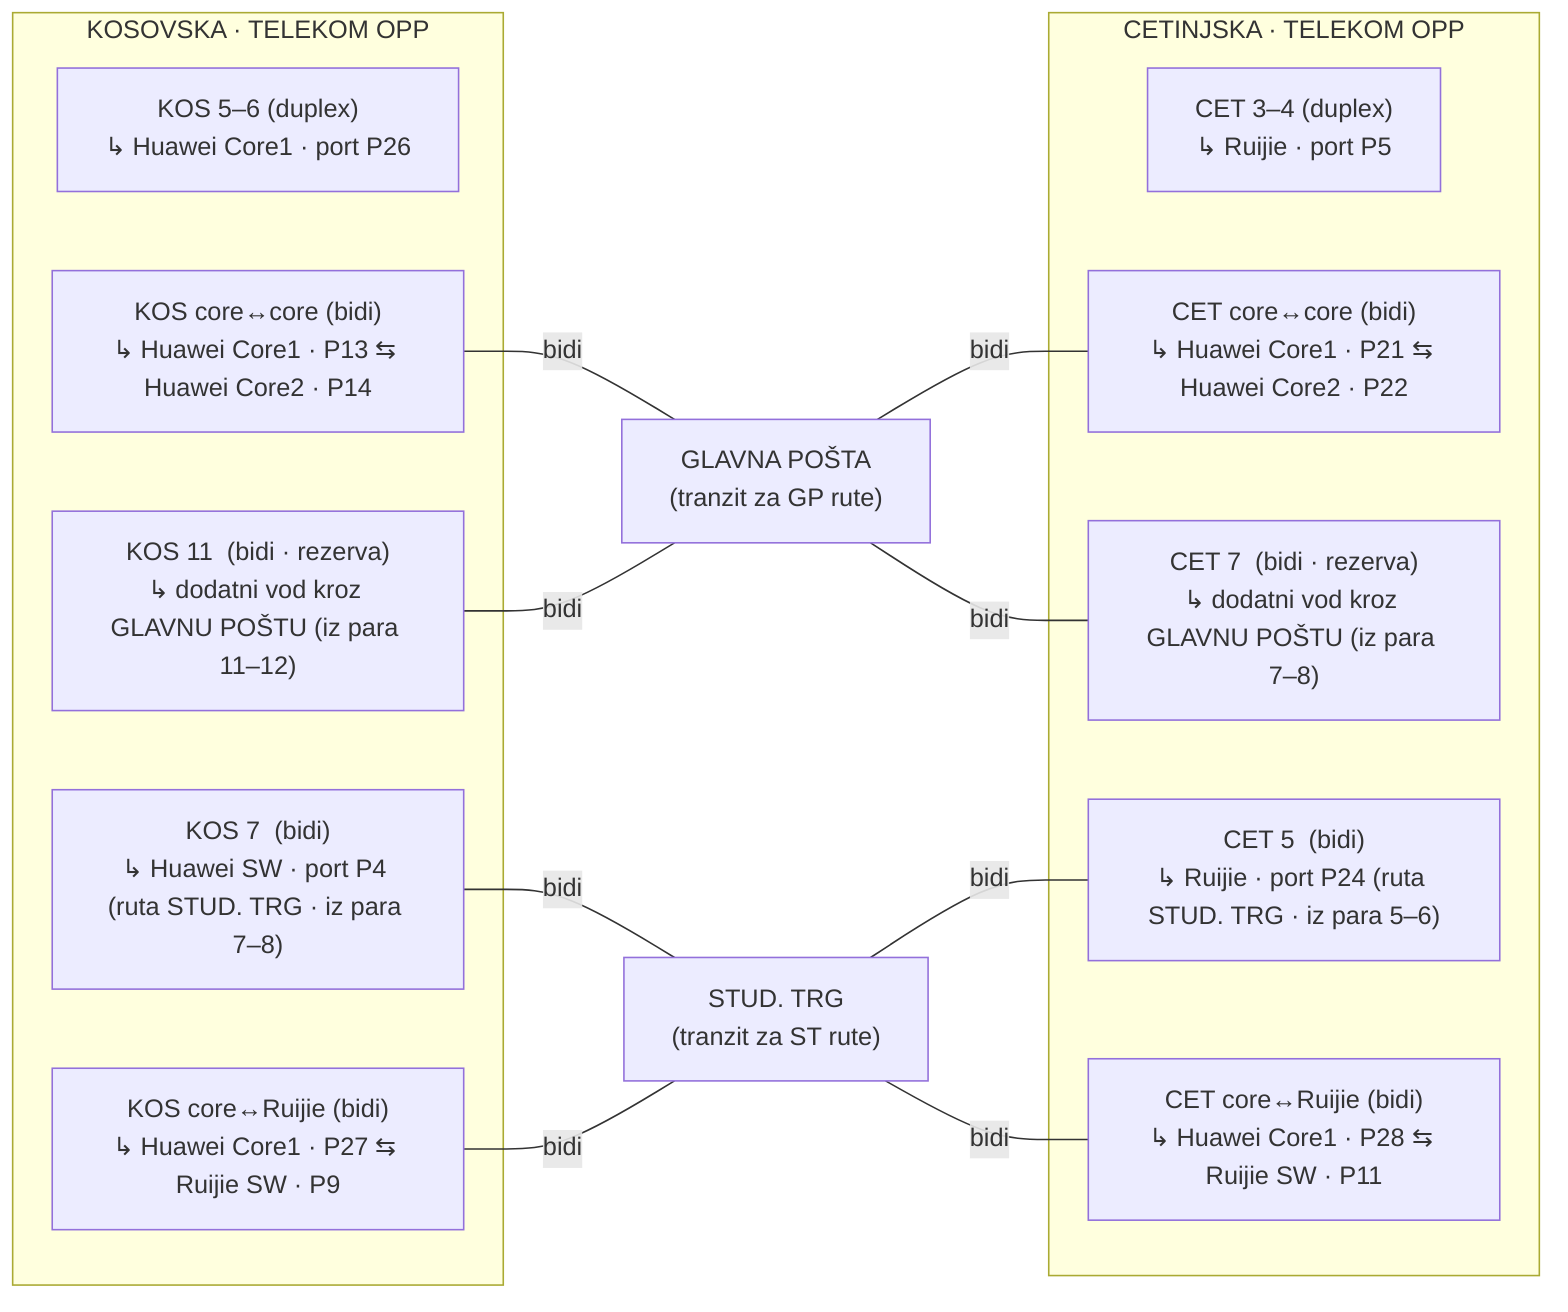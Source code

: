 flowchart LR

%% LOKACIJE
subgraph KOS["KOSOVSKA · TELEKOM OPP"]
direction TB
  K56["KOS 5–6  (duplex)\n↳ Huawei Core1 · port P26"]
  KCORE["KOS core↔core (bidi)\n↳ Huawei Core1 · P13 ⇆ Huawei Core2 · P14"]
  K11["KOS 11  (bidi · rezerva)\n↳ dodatni vod kroz GLAVNU POŠTU (iz para 11–12)"]
  K7["KOS 7  (bidi)\n↳ Huawei SW · port P4 (ruta STUD. TRG · iz para 7–8)"]
  KRU["KOS core↔Ruijie (bidi)\n↳ Huawei Core1 · P27 ⇆ Ruijie SW · P9"]
end

subgraph CET["CETINJSKA · TELEKOM OPP"]
direction TB
  C34["CET 3–4  (duplex)\n↳ Ruijie · port P5"]
  CCORE["CET core↔core (bidi)\n↳ Huawei Core1 · P21 ⇆ Huawei Core2 · P22"]
  C7R["CET 7  (bidi · rezerva)\n↳ dodatni vod kroz GLAVNU POŠTU (iz para 7–8)"]
  C5["CET 5  (bidi)\n↳ Ruijie · port P24 (ruta STUD. TRG · iz para 5–6)"]
  CRU["CET core↔Ruijie (bidi)\n↳ Huawei Core1 · P28 ⇆ Ruijie SW · P11"]
end

%% TRANZITNI ČVOROVI
GP["GLAVNA POŠTA\n(tranzit za GP rute)"]
ST["STUD. TRG\n(tranzit za ST rute)"]

%% VEZE (svaka = bidi, 1 vlakno / port)
KCORE -- bidi --- GP -- bidi --- CCORE
K11 -- bidi --- GP -- bidi --- C7R
K7 -- bidi --- ST -- bidi --- C5
KRU -- bidi --- ST -- bidi --- CRU

%% Napomene:
%% · Link preko krova je deaktiviran.
%% · Dva bidi para vode preko GLAVNE POŠTE (jedan aktivan + jedan rezervni/slobodan).
%% · Dva bidi para vode preko STUD. TRGA za redundantnu switch vezu.